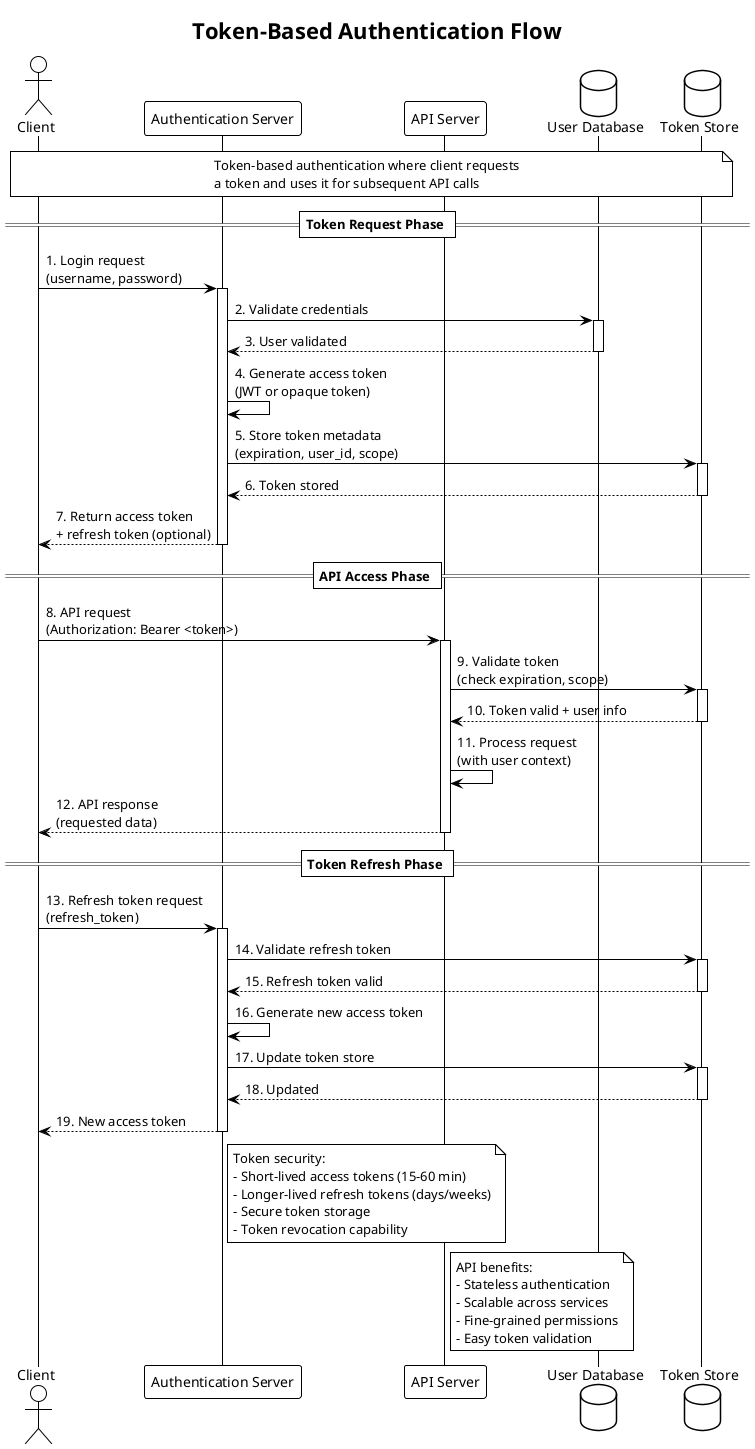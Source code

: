 @startuml
!theme plain
title Token-Based Authentication Flow

actor "Client" as client
participant "Authentication Server" as auth
participant "API Server" as api
database "User Database" as db
database "Token Store" as tokens

note over client, tokens
  Token-based authentication where client requests
  a token and uses it for subsequent API calls
end note

== Token Request Phase ==

client -> auth: 1. Login request\n(username, password)
activate auth

auth -> db: 2. Validate credentials
activate db
db --> auth: 3. User validated
deactivate db

auth -> auth: 4. Generate access token\n(JWT or opaque token)

auth -> tokens: 5. Store token metadata\n(expiration, user_id, scope)
activate tokens
tokens --> auth: 6. Token stored
deactivate tokens

auth --> client: 7. Return access token\n+ refresh token (optional)
deactivate auth

== API Access Phase ==

client -> api: 8. API request\n(Authorization: Bearer <token>)
activate api

api -> tokens: 9. Validate token\n(check expiration, scope)
activate tokens
tokens --> api: 10. Token valid + user info
deactivate tokens

api -> api: 11. Process request\n(with user context)

api --> client: 12. API response\n(requested data)
deactivate api

== Token Refresh Phase ==

client -> auth: 13. Refresh token request\n(refresh_token)
activate auth

auth -> tokens: 14. Validate refresh token
activate tokens
tokens --> auth: 15. Refresh token valid
deactivate tokens

auth -> auth: 16. Generate new access token

auth -> tokens: 17. Update token store
activate tokens
tokens --> auth: 18. Updated
deactivate tokens

auth --> client: 19. New access token
deactivate auth

note right of auth
  Token security:
  - Short-lived access tokens (15-60 min)
  - Longer-lived refresh tokens (days/weeks)
  - Secure token storage
  - Token revocation capability
end note

note right of api
  API benefits:
  - Stateless authentication
  - Scalable across services
  - Fine-grained permissions
  - Easy token validation
end note

@enduml